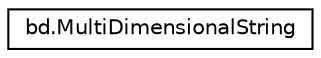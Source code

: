digraph "Graphical Class Hierarchy"
{
  edge [fontname="Helvetica",fontsize="10",labelfontname="Helvetica",labelfontsize="10"];
  node [fontname="Helvetica",fontsize="10",shape=record];
  rankdir="LR";
  Node0 [label="bd.MultiDimensionalString",height=0.2,width=0.4,color="black", fillcolor="white", style="filled",URL="$classbd_1_1_multi_dimensional_string.html"];
}
